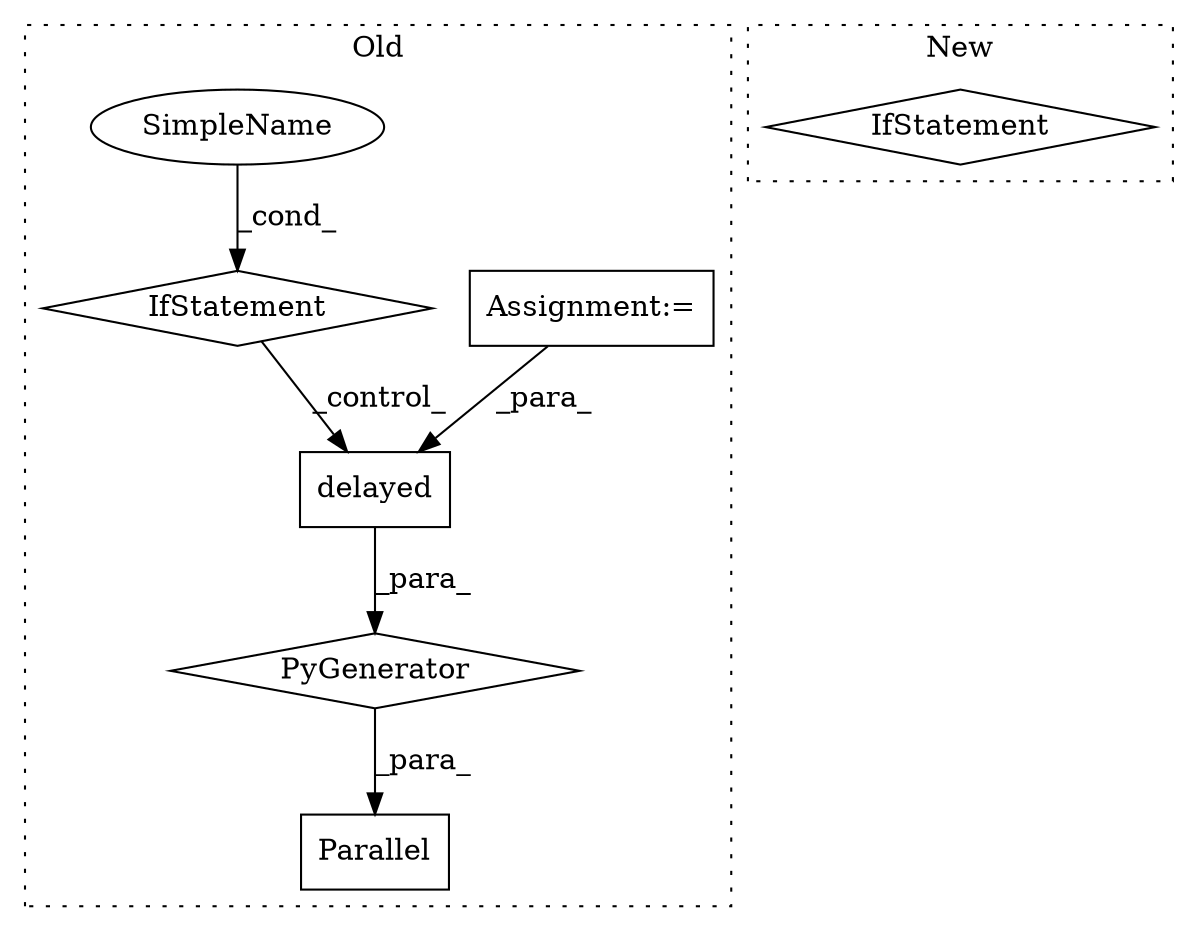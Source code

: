 digraph G {
subgraph cluster0 {
1 [label="Parallel" a="32" s="10500,10675" l="20,-3" shape="box"];
3 [label="PyGenerator" a="107" s="10520" l="155" shape="diamond"];
4 [label="Assignment:=" a="7" s="10622" l="47" shape="box"];
5 [label="delayed" a="32" s="10520,10557" l="8,1" shape="box"];
6 [label="IfStatement" a="25" s="10622" l="47" shape="diamond"];
7 [label="SimpleName" a="42" s="10664" l="5" shape="ellipse"];
label = "Old";
style="dotted";
}
subgraph cluster1 {
2 [label="IfStatement" a="25" s="13632" l="49" shape="diamond"];
label = "New";
style="dotted";
}
3 -> 1 [label="_para_"];
4 -> 5 [label="_para_"];
5 -> 3 [label="_para_"];
6 -> 5 [label="_control_"];
7 -> 6 [label="_cond_"];
}